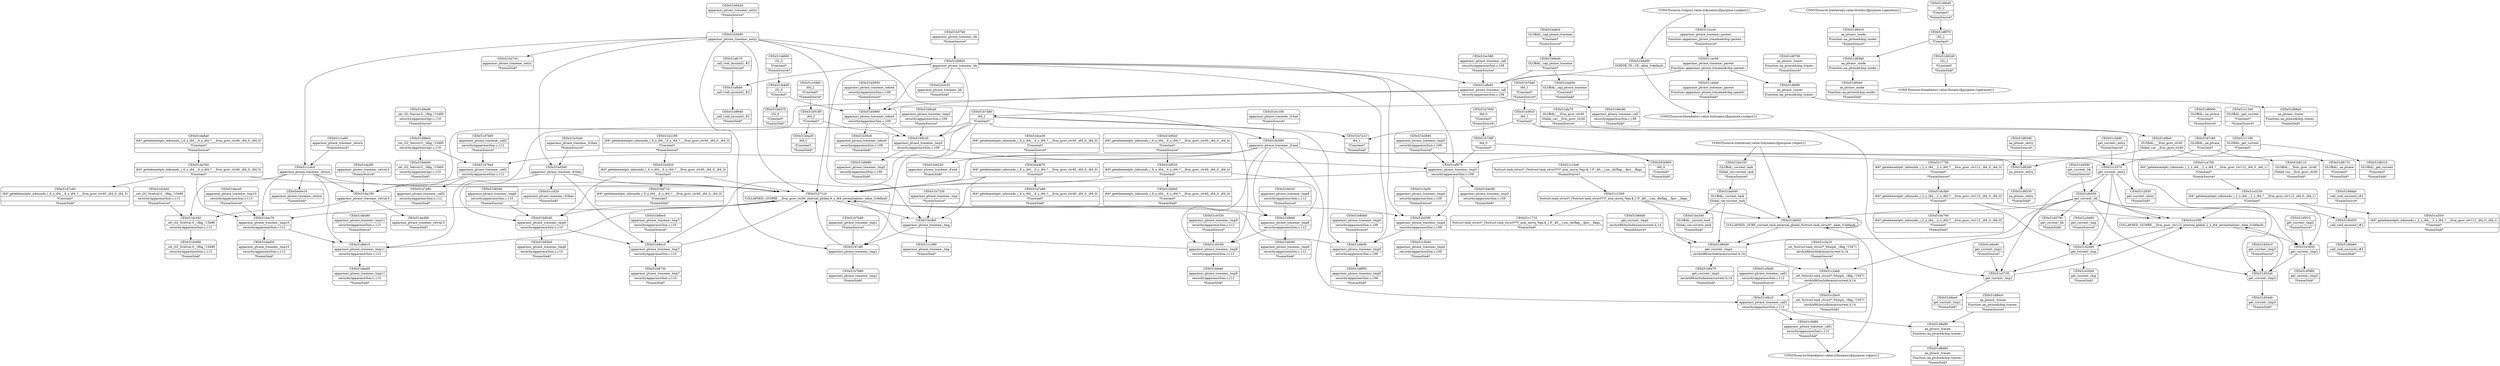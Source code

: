 digraph {
	CE0x51bc020 [shape=record,shape=Mrecord,label="{CE0x51bc020|apparmor_ptrace_traceme:_bb|*SummSink*}"]
	CE0x51bf5e0 [shape=record,shape=Mrecord,label="{CE0x51bf5e0|i64*_getelementptr_inbounds_(_6_x_i64_,_6_x_i64_*___llvm_gcov_ctr40,_i64_0,_i64_4)|*Constant*|*SummSource*}"]
	CE0x51b9110 [shape=record,shape=Mrecord,label="{CE0x51b9110|GLOBAL:___llvm_gcov_ctr40|Global_var:__llvm_gcov_ctr40|*SummSink*}"]
	CE0x51dc340 [shape=record,shape=Mrecord,label="{CE0x51dc340|_ret_i32_%retval.0,_!dbg_!15480|security/apparmor/lsm.c,113}"]
	CE0x51ba650 [shape=record,shape=Mrecord,label="{CE0x51ba650|GLOBAL:_cap_ptrace_traceme|*Constant*|*SummSink*}"]
	"CONST[source:2(external),value:2(dynamic)][purpose:{object}]"
	CE0x51b7af0 [shape=record,shape=Mrecord,label="{CE0x51b7af0|apparmor_ptrace_traceme:_tmp1}"]
	CE0x51b35a0 [shape=record,shape=Mrecord,label="{CE0x51b35a0|apparmor_ptrace_traceme:_if.then|*SummSource*}"]
	CE0x51d60d0 [shape=record,shape=Mrecord,label="{CE0x51d60d0|get_current:_tmp4|./arch/x86/include/asm/current.h,14}"]
	CE0x51c1d20 [shape=record,shape=Mrecord,label="{CE0x51c1d20|apparmor_ptrace_traceme:_if.then|*SummSink*}"]
	CE0x51b0820 [shape=record,shape=Mrecord,label="{CE0x51b0820|apparmor_ptrace_traceme:_bb}"]
	CE0x51b6e70 [shape=record,shape=Mrecord,label="{CE0x51b6e70|get_current:_tmp4|./arch/x86/include/asm/current.h,14|*SummSink*}"]
	CE0x51d93a0 [shape=record,shape=Mrecord,label="{CE0x51d93a0|aa_ptrace:_mode|Function::aa_ptrace&Arg::mode::}"]
	CE0x51bc090 [shape=record,shape=Mrecord,label="{CE0x51bc090|apparmor_ptrace_traceme:_if.end}"]
	CE0x51bd230 [shape=record,shape=Mrecord,label="{CE0x51bd230|apparmor_ptrace_traceme:_if.end|*SummSink*}"]
	CE0x51ba6c0 [shape=record,shape=Mrecord,label="{CE0x51ba6c0|GLOBAL:_cap_ptrace_traceme|*Constant*|*SummSource*}"]
	CE0x51b8340 [shape=record,shape=Mrecord,label="{CE0x51b8340|apparmor_ptrace_traceme:_tmp6|security/apparmor/lsm.c,110|*SummSource*}"]
	CE0x51bf520 [shape=record,shape=Mrecord,label="{CE0x51bf520|i64*_getelementptr_inbounds_(_6_x_i64_,_6_x_i64_*___llvm_gcov_ctr40,_i64_0,_i64_4)|*Constant*}"]
	CE0x51c3a00 [shape=record,shape=Mrecord,label="{CE0x51c3a00|apparmor_ptrace_traceme:_tmp4|security/apparmor/lsm.c,109|*SummSource*}"]
	CE0x51dad50 [shape=record,shape=Mrecord,label="{CE0x51dad50|apparmor_ptrace_traceme:_tmp10|security/apparmor/lsm.c,113|*SummSink*}"]
	CE0x51d8d60 [shape=record,shape=Mrecord,label="{CE0x51d8d60|aa_ptrace:_tracee|Function::aa_ptrace&Arg::tracee::|*SummSink*}"]
	CE0x51c2ab0 [shape=record,shape=Mrecord,label="{CE0x51c2ab0|_ret_%struct.task_struct*_%tmp4,_!dbg_!15471|./arch/x86/include/asm/current.h,14}"]
	CE0x51b56c0 [shape=record,shape=Mrecord,label="{CE0x51b56c0|apparmor_ptrace_traceme:_tobool|security/apparmor/lsm.c,109|*SummSink*}"]
	CE0x51e33f0 [shape=record,shape=Mrecord,label="{CE0x51e33f0|COLLAPSED:_GCMRE___llvm_gcov_ctr112_internal_global_2_x_i64_zeroinitializer:_elem_0:default:}"]
	CE0x5d44e10 [shape=record,shape=Mrecord,label="{CE0x5d44e10|apparmor_ptrace_traceme:_return|*SummSink*}"]
	CE0x502b860 [shape=record,shape=Mrecord,label="{CE0x502b860|i64_0|*Constant*|*SummSink*}"]
	CE0x51d79e0 [shape=record,shape=Mrecord,label="{CE0x51d79e0|apparmor_ptrace_traceme:_call2|security/apparmor/lsm.c,112}"]
	CE0x51da760 [shape=record,shape=Mrecord,label="{CE0x51da760|i64*_getelementptr_inbounds_(_6_x_i64_,_6_x_i64_*___llvm_gcov_ctr40,_i64_0,_i64_5)|*Constant*}"]
	CE0x51bba20 [shape=record,shape=Mrecord,label="{CE0x51bba20|i64_2|*Constant*|*SummSink*}"]
	CE0x51da2f0 [shape=record,shape=Mrecord,label="{CE0x51da2f0|apparmor_ptrace_traceme:_retval.0|*SummSource*}"]
	CE0x51ca7b0 [shape=record,shape=Mrecord,label="{CE0x51ca7b0|i64*_getelementptr_inbounds_(_2_x_i64_,_2_x_i64_*___llvm_gcov_ctr112,_i64_0,_i64_1)|*Constant*|*SummSource*}"]
	"CONST[source:0(mediator),value:0(static)][purpose:{operation}]"
	CE0x51c1490 [shape=record,shape=Mrecord,label="{CE0x51c1490|apparmor_ptrace_traceme:_tmp|*SummSink*}"]
	CE0x51b7a10 [shape=record,shape=Mrecord,label="{CE0x51b7a10|i64_1|*Constant*|*SummSink*}"]
	CE0x51c2bc0 [shape=record,shape=Mrecord,label="{CE0x51c2bc0|_ret_%struct.task_struct*_%tmp4,_!dbg_!15471|./arch/x86/include/asm/current.h,14|*SummSink*}"]
	CE0x51c1340 [shape=record,shape=Mrecord,label="{CE0x51c1340|GLOBAL:_get_current|*Constant*|*SummSource*}"]
	CE0x51bfc20 [shape=record,shape=Mrecord,label="{CE0x51bfc20|apparmor_ptrace_traceme:_tmp8|security/apparmor/lsm.c,112|*SummSource*}"]
	CE0x51b71c0 [shape=record,shape=Mrecord,label="{CE0x51b71c0|COLLAPSED:_GCMRE___llvm_gcov_ctr40_internal_global_6_x_i64_zeroinitializer:_elem_0:default:}"]
	CE0x51da8a0 [shape=record,shape=Mrecord,label="{CE0x51da8a0|i64*_getelementptr_inbounds_(_6_x_i64_,_6_x_i64_*___llvm_gcov_ctr40,_i64_0,_i64_5)|*Constant*|*SummSource*}"]
	CE0x51c1e60 [shape=record,shape=Mrecord,label="{CE0x51c1e60|apparmor_ptrace_traceme:_return|*SummSource*}"]
	CE0x51da490 [shape=record,shape=Mrecord,label="{CE0x51da490|apparmor_ptrace_traceme:_retval.0|*SummSink*}"]
	CE0x51d88a0 [shape=record,shape=Mrecord,label="{CE0x51d88a0|aa_ptrace:_tracer|Function::aa_ptrace&Arg::tracer::|*SummSink*}"]
	CE0x51b2660 [shape=record,shape=Mrecord,label="{CE0x51b2660|apparmor_ptrace_traceme:_tmp3|security/apparmor/lsm.c,109|*SummSource*}"]
	"CONST[source:0(mediator),value:2(dynamic)][purpose:{subject}]"
	CE0x51bfbb0 [shape=record,shape=Mrecord,label="{CE0x51bfbb0|apparmor_ptrace_traceme:_tmp8|security/apparmor/lsm.c,112}"]
	CE0x51b7a80 [shape=record,shape=Mrecord,label="{CE0x51b7a80|i64_1|*Constant*}"]
	CE0x51dbc80 [shape=record,shape=Mrecord,label="{CE0x51dbc80|apparmor_ptrace_traceme:_tmp11|security/apparmor/lsm.c,113|*SummSource*}"]
	CE0x51bce30 [shape=record,shape=Mrecord,label="{CE0x51bce30|i64*_getelementptr_inbounds_(_6_x_i64_,_6_x_i64_*___llvm_gcov_ctr40,_i64_0,_i64_0)|*Constant*|*SummSource*}"]
	CE0x51afa70 [shape=record,shape=Mrecord,label="{CE0x51afa70|GLOBAL:___llvm_gcov_ctr40|Global_var:__llvm_gcov_ctr40|*SummSource*}"]
	CE0x51d8790 [shape=record,shape=Mrecord,label="{CE0x51d8790|aa_ptrace:_tracer|Function::aa_ptrace&Arg::tracer::|*SummSource*}"]
	CE0x51b9e40 [shape=record,shape=Mrecord,label="{CE0x51b9e40|GLOBAL:_cap_ptrace_traceme|*Constant*}"]
	CE0x51d5f10 [shape=record,shape=Mrecord,label="{CE0x51d5f10|get_current:_tmp2|*SummSource*}"]
	CE0x51b7bd0 [shape=record,shape=Mrecord,label="{CE0x51b7bd0|apparmor_ptrace_traceme:_tmp1|*SummSource*}"]
	CE0x51b7600 [shape=record,shape=Mrecord,label="{CE0x51b7600|i64_0|*Constant*|*SummSource*}"]
	CE0x51e6e40 [shape=record,shape=Mrecord,label="{CE0x51e6e40|get_current:_tmp1|*SummSource*}"]
	CE0x51d8bc0 [shape=record,shape=Mrecord,label="{CE0x51d8bc0|aa_ptrace:_tracee|Function::aa_ptrace&Arg::tracee::|*SummSource*}"]
	CE0x51bc700 [shape=record,shape=Mrecord,label="{CE0x51bc700|i64*_getelementptr_inbounds_(_2_x_i64_,_2_x_i64_*___llvm_gcov_ctr112,_i64_0,_i64_0)|*Constant*|*SummSink*}"]
	CE0x51b6f30 [shape=record,shape=Mrecord,label="{CE0x51b6f30|COLLAPSED:_GCRE_current_task_external_global_%struct.task_struct*:_elem_0:default:}"]
	CE0x51bfc90 [shape=record,shape=Mrecord,label="{CE0x51bfc90|apparmor_ptrace_traceme:_tmp8|security/apparmor/lsm.c,112|*SummSink*}"]
	CE0x51c1500 [shape=record,shape=Mrecord,label="{CE0x51c1500|%struct.task_struct*_(%struct.task_struct**)*_asm_movq_%gs:$_1:P_,$0_,_r,im,_dirflag_,_fpsr_,_flags_}"]
	CE0x51b7e80 [shape=record,shape=Mrecord,label="{CE0x51b7e80|i64*_getelementptr_inbounds_(_6_x_i64_,_6_x_i64_*___llvm_gcov_ctr40,_i64_0,_i64_0)|*Constant*|*SummSink*}"]
	CE0x51d82d0 [shape=record,shape=Mrecord,label="{CE0x51d82d0|aa_ptrace:_entry}"]
	CE0x51d7c60 [shape=record,shape=Mrecord,label="{CE0x51d7c60|GLOBAL:_aa_ptrace|*Constant*}"]
	CE0x51d7cd0 [shape=record,shape=Mrecord,label="{CE0x51d7cd0|i64*_getelementptr_inbounds_(_6_x_i64_,_6_x_i64_*___llvm_gcov_ctr40,_i64_0,_i64_5)|*Constant*|*SummSink*}"]
	CE0x51d96e0 [shape=record,shape=Mrecord,label="{CE0x51d96e0|_ret_i32_%error.0,_!dbg_!15485|security/apparmor/ipc.c,110}"]
	CE0x51da190 [shape=record,shape=Mrecord,label="{CE0x51da190|apparmor_ptrace_traceme:_retval.0}"]
	CE0x51dbb10 [shape=record,shape=Mrecord,label="{CE0x51dbb10|apparmor_ptrace_traceme:_tmp11|security/apparmor/lsm.c,113}"]
	CE0x51b9d80 [shape=record,shape=Mrecord,label="{CE0x51b9d80|apparmor_ptrace_traceme:_tmp2|security/apparmor/lsm.c,109|*SummSink*}"]
	CE0x51d9410 [shape=record,shape=Mrecord,label="{CE0x51d9410|aa_ptrace:_mode|Function::aa_ptrace&Arg::mode::|*SummSource*}"]
	CE0x51e3730 [shape=record,shape=Mrecord,label="{CE0x51e3730|get_current:_tmp1}"]
	"CONST[source:1(input),value:2(dynamic)][purpose:{subject}]"
	CE0x51bfea0 [shape=record,shape=Mrecord,label="{CE0x51bfea0|apparmor_ptrace_traceme:_tmp9|security/apparmor/lsm.c,112|*SummSink*}"]
	CE0x51b7b60 [shape=record,shape=Mrecord,label="{CE0x51b7b60|apparmor_ptrace_traceme:_tmp1|*SummSink*}"]
	CE0x51cb660 [shape=record,shape=Mrecord,label="{CE0x51cb660|i32_0|*Constant*|*SummSource*}"]
	CE0x51b07b0 [shape=record,shape=Mrecord,label="{CE0x51b07b0|apparmor_ptrace_traceme:_bb|*SummSource*}"]
	CE0x511ec00 [shape=record,shape=Mrecord,label="{CE0x511ec00|apparmor_ptrace_traceme:_parent|Function::apparmor_ptrace_traceme&Arg::parent::}"]
	CE0x51d6310 [shape=record,shape=Mrecord,label="{CE0x51d6310|GLOBAL:_get_current|*Constant*|*SummSink*}"]
	CE0x51b9640 [shape=record,shape=Mrecord,label="{CE0x51b9640|_call_void_mcount()_#2|*SummSink*}"]
	CE0x51d90a0 [shape=record,shape=Mrecord,label="{CE0x51d90a0|i32_2|*Constant*|*SummSource*}"]
	CE0x51c1180 [shape=record,shape=Mrecord,label="{CE0x51c1180|GLOBAL:_get_current|*Constant*}"]
	CE0x51af970 [shape=record,shape=Mrecord,label="{CE0x51af970|apparmor_ptrace_traceme:_tmp3|security/apparmor/lsm.c,109}"]
	CE0x51b8db0 [shape=record,shape=Mrecord,label="{CE0x51b8db0|apparmor_ptrace_traceme:_tmp5|security/apparmor/lsm.c,109|*SummSource*}"]
	CE0x51d7b00 [shape=record,shape=Mrecord,label="{CE0x51d7b00|apparmor_ptrace_traceme:_call2|security/apparmor/lsm.c,112|*SummSource*}"]
	CE0x51b6420 [shape=record,shape=Mrecord,label="{CE0x51b6420|apparmor_ptrace_traceme:_entry|*SummSource*}"]
	CE0x51dace0 [shape=record,shape=Mrecord,label="{CE0x51dace0|apparmor_ptrace_traceme:_tmp10|security/apparmor/lsm.c,113|*SummSource*}"]
	CE0x51c2830 [shape=record,shape=Mrecord,label="{CE0x51c2830|get_current:_entry|*SummSink*}"]
	CE0x51d8f70 [shape=record,shape=Mrecord,label="{CE0x51d8f70|i32_2|*Constant*}"]
	CE0x51d2d90 [shape=record,shape=Mrecord,label="{CE0x51d2d90|get_current:_tmp}"]
	CE0x51bbc60 [shape=record,shape=Mrecord,label="{CE0x51bbc60|apparmor_ptrace_traceme:_tmp3|security/apparmor/lsm.c,109|*SummSink*}"]
	CE0x51afbb0 [shape=record,shape=Mrecord,label="{CE0x51afbb0|_call_void_mcount()_#2}"]
	CE0x51bd340 [shape=record,shape=Mrecord,label="{CE0x51bd340|apparmor_ptrace_traceme:_if.then}"]
	CE0x511eda0 [shape=record,shape=Mrecord,label="{CE0x511eda0|apparmor_ptrace_traceme:_parent|Function::apparmor_ptrace_traceme&Arg::parent::|*SummSink*}"]
	CE0x51c15e0 [shape=record,shape=Mrecord,label="{CE0x51c15e0|%struct.task_struct*_(%struct.task_struct**)*_asm_movq_%gs:$_1:P_,$0_,_r,im,_dirflag_,_fpsr_,_flags_|*SummSource*}"]
	CE0x51bf4b0 [shape=record,shape=Mrecord,label="{CE0x51bf4b0|i64*_getelementptr_inbounds_(_6_x_i64_,_6_x_i64_*___llvm_gcov_ctr40,_i64_0,_i64_4)|*Constant*|*SummSink*}"]
	CE0x51c0bd0 [shape=record,shape=Mrecord,label="{CE0x51c0bd0|apparmor_ptrace_traceme:_call1|security/apparmor/lsm.c,112|*SummSource*}"]
	CE0x51c0d80 [shape=record,shape=Mrecord,label="{CE0x51c0d80|apparmor_ptrace_traceme:_call1|security/apparmor/lsm.c,112|*SummSink*}"]
	CE0x51dc690 [shape=record,shape=Mrecord,label="{CE0x51dc690|_ret_i32_%retval.0,_!dbg_!15480|security/apparmor/lsm.c,113|*SummSink*}"]
	CE0x51bc100 [shape=record,shape=Mrecord,label="{CE0x51bc100|apparmor_ptrace_traceme:_if.end|*SummSource*}"]
	CE0x51e3230 [shape=record,shape=Mrecord,label="{CE0x51e3230|i64*_getelementptr_inbounds_(_2_x_i64_,_2_x_i64_*___llvm_gcov_ctr112,_i64_0,_i64_1)|*Constant*}"]
	CE0x51bb710 [shape=record,shape=Mrecord,label="{CE0x51bb710|i64*_getelementptr_inbounds_(_6_x_i64_,_6_x_i64_*___llvm_gcov_ctr40,_i64_0,_i64_3)|*Constant*|*SummSink*}"]
	CE0x5d44f70 [shape=record,shape=Mrecord,label="{CE0x5d44f70|i64*_getelementptr_inbounds_(_6_x_i64_,_6_x_i64_*___llvm_gcov_ctr40,_i64_0,_i64_0)|*Constant*}"]
	CE0x51b9ca0 [shape=record,shape=Mrecord,label="{CE0x51b9ca0|apparmor_ptrace_traceme:_tmp2|security/apparmor/lsm.c,109|*SummSource*}"]
	CE0x51d4700 [shape=record,shape=Mrecord,label="{CE0x51d4700|get_current:_bb|*SummSink*}"]
	CE0x51b6c80 [shape=record,shape=Mrecord,label="{CE0x51b6c80|apparmor_ptrace_traceme:_call|security/apparmor/lsm.c,108|*SummSink*}"]
	CE0x51d4580 [shape=record,shape=Mrecord,label="{CE0x51d4580|get_current:_bb|*SummSource*}"]
	CE0x51d5410 [shape=record,shape=Mrecord,label="{CE0x51d5410|get_current:_tmp3|*SummSource*}"]
	CE0x51ba340 [shape=record,shape=Mrecord,label="{CE0x51ba340|GLOBAL:_current_task|Global_var:current_task|*SummSink*}"]
	CE0x51dac70 [shape=record,shape=Mrecord,label="{CE0x51dac70|apparmor_ptrace_traceme:_tmp10|security/apparmor/lsm.c,113}"]
	CE0x51d0e60 [shape=record,shape=Mrecord,label="{CE0x51d0e60|_call_void_mcount()_#2|*SummSink*}"]
	CE0x51d8000 [shape=record,shape=Mrecord,label="{CE0x51d8000|GLOBAL:_aa_ptrace|*Constant*|*SummSource*}"]
	CE0x51b74f0 [shape=record,shape=Mrecord,label="{CE0x51b74f0|i64_0|*Constant*}"]
	CE0x51c3b50 [shape=record,shape=Mrecord,label="{CE0x51c3b50|apparmor_ptrace_traceme:_tmp4|security/apparmor/lsm.c,109|*SummSink*}"]
	CE0x51bc580 [shape=record,shape=Mrecord,label="{CE0x51bc580|apparmor_ptrace_traceme:_call|security/apparmor/lsm.c,108|*SummSource*}"]
	CE0x51b7230 [shape=record,shape=Mrecord,label="{CE0x51b7230|apparmor_ptrace_traceme:_tmp|*SummSource*}"]
	CE0x51af9e0 [shape=record,shape=Mrecord,label="{CE0x51af9e0|GLOBAL:___llvm_gcov_ctr40|Global_var:__llvm_gcov_ctr40}"]
	CE0x51b2180 [shape=record,shape=Mrecord,label="{CE0x51b2180|i64*_getelementptr_inbounds_(_6_x_i64_,_6_x_i64_*___llvm_gcov_ctr40,_i64_0,_i64_3)|*Constant*|*SummSource*}"]
	CE0x51dc4e0 [shape=record,shape=Mrecord,label="{CE0x51dc4e0|_ret_i32_%retval.0,_!dbg_!15480|security/apparmor/lsm.c,113|*SummSource*}"]
	CE0x51e2fc0 [shape=record,shape=Mrecord,label="{CE0x51e2fc0|i64*_getelementptr_inbounds_(_2_x_i64_,_2_x_i64_*___llvm_gcov_ctr112,_i64_0,_i64_1)|*Constant*|*SummSink*}"]
	CE0x51d86f0 [shape=record,shape=Mrecord,label="{CE0x51d86f0|aa_ptrace:_tracer|Function::aa_ptrace&Arg::tracer::}"]
	CE0x51b9180 [shape=record,shape=Mrecord,label="{CE0x51b9180|i64_2|*Constant*}"]
	CE0x51d5f80 [shape=record,shape=Mrecord,label="{CE0x51d5f80|get_current:_tmp2|*SummSink*}"]
	CE0x51c2a10 [shape=record,shape=Mrecord,label="{CE0x51c2a10|_ret_%struct.task_struct*_%tmp4,_!dbg_!15471|./arch/x86/include/asm/current.h,14|*SummSource*}"]
	CE0x51bd400 [shape=record,shape=Mrecord,label="{CE0x51bd400|VOIDTB_TE:_CE:_elem_0:default:}"]
	CE0x51d8530 [shape=record,shape=Mrecord,label="{CE0x51d8530|aa_ptrace:_entry|*SummSink*}"]
	CE0x51b9c30 [shape=record,shape=Mrecord,label="{CE0x51b9c30|apparmor_ptrace_traceme:_tmp2|security/apparmor/lsm.c,109}"]
	CE0x51dc3b0 [shape=record,shape=Mrecord,label="{CE0x51dc3b0|i64*_getelementptr_inbounds_(_2_x_i64_,_2_x_i64_*___llvm_gcov_ctr112,_i64_0,_i64_0)|*Constant*}"]
	CE0x51c0b10 [shape=record,shape=Mrecord,label="{CE0x51c0b10|apparmor_ptrace_traceme:_call1|security/apparmor/lsm.c,112}"]
	CE0x51b79a0 [shape=record,shape=Mrecord,label="{CE0x51b79a0|i64_1|*Constant*|*SummSource*}"]
	CE0x51d9240 [shape=record,shape=Mrecord,label="{CE0x51d9240|i32_2|*Constant*|*SummSink*}"]
	CE0x51b82d0 [shape=record,shape=Mrecord,label="{CE0x51b82d0|apparmor_ptrace_traceme:_tmp6|security/apparmor/lsm.c,110}"]
	CE0x51d83d0 [shape=record,shape=Mrecord,label="{CE0x51d83d0|aa_ptrace:_entry|*SummSource*}"]
	CE0x51e36c0 [shape=record,shape=Mrecord,label="{CE0x51e36c0|i64_1|*Constant*}"]
	CE0x51b6dd0 [shape=record,shape=Mrecord,label="{CE0x51b6dd0|get_current:_tmp4|./arch/x86/include/asm/current.h,14|*SummSource*}"]
	CE0x51b8cf0 [shape=record,shape=Mrecord,label="{CE0x51b8cf0|apparmor_ptrace_traceme:_tmp5|security/apparmor/lsm.c,109}"]
	CE0x51da040 [shape=record,shape=Mrecord,label="{CE0x51da040|_ret_i32_%error.0,_!dbg_!15485|security/apparmor/ipc.c,110|*SummSink*}"]
	CE0x51b25f0 [shape=record,shape=Mrecord,label="{CE0x51b25f0|apparmor_ptrace_traceme:_tmp4|security/apparmor/lsm.c,109}"]
	CE0x51ba040 [shape=record,shape=Mrecord,label="{CE0x51ba040|GLOBAL:_current_task|Global_var:current_task}"]
	CE0x51c1dc0 [shape=record,shape=Mrecord,label="{CE0x51c1dc0|apparmor_ptrace_traceme:_return}"]
	CE0x51bcfb0 [shape=record,shape=Mrecord,label="{CE0x51bcfb0|apparmor_ptrace_traceme:_tmp}"]
	"CONST[source:2(external),value:0(static)][purpose:{operation}]"
	CE0x51b3b90 [shape=record,shape=Mrecord,label="{CE0x51b3b90|apparmor_ptrace_traceme:_entry}"]
	CE0x51b27c0 [shape=record,shape=Mrecord,label="{CE0x51b27c0|apparmor_ptrace_traceme:_entry|*SummSink*}"]
	CE0x51d0da0 [shape=record,shape=Mrecord,label="{CE0x51d0da0|_call_void_mcount()_#2|*SummSource*}"]
	CE0x51c1710 [shape=record,shape=Mrecord,label="{CE0x51c1710|%struct.task_struct*_(%struct.task_struct**)*_asm_movq_%gs:$_1:P_,$0_,_r,im,_dirflag_,_fpsr_,_flags_|*SummSink*}"]
	CE0x51afb40 [shape=record,shape=Mrecord,label="{CE0x51afb40|apparmor_ptrace_traceme:_call|security/apparmor/lsm.c,108}"]
	CE0x51b8f50 [shape=record,shape=Mrecord,label="{CE0x51b8f50|apparmor_ptrace_traceme:_tmp5|security/apparmor/lsm.c,109|*SummSink*}"]
	CE0x51d94e0 [shape=record,shape=Mrecord,label="{CE0x51d94e0|aa_ptrace:_mode|Function::aa_ptrace&Arg::mode::|*SummSink*}"]
	CE0x51e6ee0 [shape=record,shape=Mrecord,label="{CE0x51e6ee0|get_current:_tmp1|*SummSink*}"]
	CE0x51bd470 [shape=record,shape=Mrecord,label="{CE0x51bd470|i32_0|*Constant*|*SummSink*}"]
	CE0x51c2570 [shape=record,shape=Mrecord,label="{CE0x51c2570|get_current:_entry}"]
	CE0x51afc70 [shape=record,shape=Mrecord,label="{CE0x51afc70|_call_void_mcount()_#2|*SummSource*}"]
	CE0x51b5800 [shape=record,shape=Mrecord,label="{CE0x51b5800|apparmor_ptrace_traceme:_tobool|security/apparmor/lsm.c,109}"]
	CE0x51c26d0 [shape=record,shape=Mrecord,label="{CE0x51c26d0|get_current:_entry|*SummSource*}"]
	CE0x51d4450 [shape=record,shape=Mrecord,label="{CE0x51d4450|get_current:_bb}"]
	CE0x51d53a0 [shape=record,shape=Mrecord,label="{CE0x51d53a0|get_current:_tmp3}"]
	CE0x51e35e0 [shape=record,shape=Mrecord,label="{CE0x51e35e0|get_current:_tmp|*SummSink*}"]
	CE0x51e3460 [shape=record,shape=Mrecord,label="{CE0x51e3460|get_current:_tmp|*SummSource*}"]
	CE0x511ecc0 [shape=record,shape=Mrecord,label="{CE0x511ecc0|apparmor_ptrace_traceme:_parent|Function::apparmor_ptrace_traceme&Arg::parent::|*SummSource*}"]
	CE0x51c0330 [shape=record,shape=Mrecord,label="{CE0x51c0330|apparmor_ptrace_traceme:_tmp9|security/apparmor/lsm.c,112|*SummSource*}"]
	CE0x51e3650 [shape=record,shape=Mrecord,label="{CE0x51e3650|get_current:_tmp2}"]
	CE0x51b83b0 [shape=record,shape=Mrecord,label="{CE0x51b83b0|apparmor_ptrace_traceme:_tmp6|security/apparmor/lsm.c,110|*SummSink*}"]
	CE0x51daed0 [shape=record,shape=Mrecord,label="{CE0x51daed0|apparmor_ptrace_traceme:_tmp11|security/apparmor/lsm.c,113|*SummSink*}"]
	CE0x51b20c0 [shape=record,shape=Mrecord,label="{CE0x51b20c0|i64*_getelementptr_inbounds_(_6_x_i64_,_6_x_i64_*___llvm_gcov_ctr40,_i64_0,_i64_3)|*Constant*}"]
	CE0x51d9ed0 [shape=record,shape=Mrecord,label="{CE0x51d9ed0|_ret_i32_%error.0,_!dbg_!15485|security/apparmor/ipc.c,110|*SummSource*}"]
	CE0x51c3de0 [shape=record,shape=Mrecord,label="{CE0x51c3de0|i64_2|*Constant*|*SummSource*}"]
	CE0x51c7750 [shape=record,shape=Mrecord,label="{CE0x51c7750|i64*_getelementptr_inbounds_(_2_x_i64_,_2_x_i64_*___llvm_gcov_ctr112,_i64_0,_i64_0)|*Constant*|*SummSource*}"]
	CE0x51d8a90 [shape=record,shape=Mrecord,label="{CE0x51d8a90|aa_ptrace:_tracee|Function::aa_ptrace&Arg::tracee::}"]
	CE0x51b8bc0 [shape=record,shape=Mrecord,label="{CE0x51b8bc0|apparmor_ptrace_traceme:_tmp7|security/apparmor/lsm.c,110|*SummSource*}"]
	CE0x51b8730 [shape=record,shape=Mrecord,label="{CE0x51b8730|apparmor_ptrace_traceme:_tmp7|security/apparmor/lsm.c,110|*SummSink*}"]
	"CONST[source:0(mediator),value:2(dynamic)][purpose:{object}]"
	CE0x51c0180 [shape=record,shape=Mrecord,label="{CE0x51c0180|apparmor_ptrace_traceme:_tmp9|security/apparmor/lsm.c,112}"]
	CE0x51d7a90 [shape=record,shape=Mrecord,label="{CE0x51d7a90|apparmor_ptrace_traceme:_call2|security/apparmor/lsm.c,112|*SummSink*}"]
	CE0x51d54d0 [shape=record,shape=Mrecord,label="{CE0x51d54d0|get_current:_tmp3|*SummSink*}"]
	CE0x51d8170 [shape=record,shape=Mrecord,label="{CE0x51d8170|GLOBAL:_aa_ptrace|*Constant*|*SummSink*}"]
	CE0x51cb4d0 [shape=record,shape=Mrecord,label="{CE0x51cb4d0|i32_0|*Constant*}"]
	CE0x51ba150 [shape=record,shape=Mrecord,label="{CE0x51ba150|GLOBAL:_current_task|Global_var:current_task|*SummSource*}"]
	CE0x51d0d30 [shape=record,shape=Mrecord,label="{CE0x51d0d30|_call_void_mcount()_#2}"]
	CE0x51b5950 [shape=record,shape=Mrecord,label="{CE0x51b5950|apparmor_ptrace_traceme:_tobool|security/apparmor/lsm.c,109|*SummSource*}"]
	CE0x51b8a10 [shape=record,shape=Mrecord,label="{CE0x51b8a10|apparmor_ptrace_traceme:_tmp7|security/apparmor/lsm.c,110}"]
	CE0x51c1180 -> CE0x51c2570
	CE0x51bf520 -> CE0x51bf4b0
	CE0x51d60d0 -> CE0x51c2ab0
	CE0x5d44f70 -> CE0x51bcfb0
	CE0x51d53a0 -> CE0x51d54d0
	CE0x51b9180 -> CE0x51bba20
	CE0x51c0d80 -> "CONST[source:0(mediator),value:2(dynamic)][purpose:{object}]"
	CE0x51d86f0 -> CE0x51d88a0
	"CONST[source:2(external),value:2(dynamic)][purpose:{object}]" -> CE0x51b6f30
	CE0x51d0d30 -> CE0x51d0e60
	CE0x51b7a80 -> CE0x51b7af0
	CE0x51b9e40 -> CE0x51ba650
	CE0x51b71c0 -> CE0x51dac70
	CE0x51e3730 -> CE0x51e6ee0
	CE0x51ba040 -> CE0x51d60d0
	CE0x51afb40 -> CE0x51da190
	CE0x51dc3b0 -> CE0x51d2d90
	CE0x51c2ab0 -> CE0x51c2bc0
	CE0x51bcfb0 -> CE0x51b7af0
	CE0x51b6420 -> CE0x51b3b90
	CE0x51d93a0 -> CE0x51d94e0
	CE0x51b7a80 -> CE0x51c0180
	CE0x51d82d0 -> CE0x51d8530
	CE0x51b79a0 -> CE0x51b7a80
	"CONST[source:1(input),value:2(dynamic)][purpose:{subject}]" -> CE0x511ecc0
	CE0x511eda0 -> "CONST[source:0(mediator),value:2(dynamic)][purpose:{subject}]"
	CE0x51d7b00 -> CE0x51d79e0
	CE0x51ba040 -> CE0x51ba340
	CE0x51b7a80 -> CE0x51b8cf0
	CE0x51b7a80 -> CE0x51dbb10
	CE0x51cb4d0 -> CE0x51bd470
	CE0x51c2570 -> CE0x51d4450
	CE0x51afbb0 -> CE0x51b9640
	CE0x51d4450 -> CE0x51d60d0
	CE0x51cb4d0 -> CE0x51b5800
	CE0x51c3a00 -> CE0x51b25f0
	CE0x51af9e0 -> CE0x51b9110
	CE0x51d9ed0 -> CE0x51d96e0
	CE0x51e3230 -> CE0x51e2fc0
	CE0x51e6e40 -> CE0x51e3730
	CE0x51b0820 -> CE0x51b8cf0
	CE0x51b9c30 -> CE0x51b9d80
	CE0x511ec00 -> CE0x51afb40
	CE0x51af970 -> CE0x51b25f0
	CE0x51bc090 -> CE0x51b71c0
	CE0x51c2570 -> CE0x51e33f0
	CE0x51d9240 -> "CONST[source:0(mediator),value:0(static)][purpose:{operation}]"
	CE0x51d4580 -> CE0x51d4450
	CE0x5d44f70 -> CE0x51b71c0
	CE0x51b3b90 -> CE0x51c1dc0
	CE0x51b35a0 -> CE0x51bd340
	CE0x51b8a10 -> CE0x51b71c0
	CE0x51d8000 -> CE0x51d7c60
	CE0x51c1dc0 -> CE0x51da190
	CE0x51b7a80 -> CE0x51b8a10
	CE0x51c26d0 -> CE0x51c2570
	CE0x51d79e0 -> CE0x51d7a90
	CE0x51da8a0 -> CE0x51da760
	CE0x51dbb10 -> CE0x51daed0
	"CONST[source:1(input),value:2(dynamic)][purpose:{subject}]" -> CE0x51bd400
	CE0x51b8a10 -> CE0x51b8730
	CE0x51bcfb0 -> CE0x51c1490
	CE0x51e36c0 -> CE0x51e3730
	CE0x51e3230 -> CE0x51e3650
	CE0x51d8a90 -> CE0x51d8d60
	CE0x51d0da0 -> CE0x51d0d30
	CE0x51b3b90 -> CE0x51b7af0
	CE0x51b71c0 -> CE0x51bcfb0
	CE0x51bc580 -> CE0x51afb40
	CE0x51afa70 -> CE0x51af9e0
	CE0x51dac70 -> CE0x51dbb10
	CE0x51c0180 -> CE0x51b71c0
	CE0x51bd340 -> CE0x51c1d20
	CE0x51d8790 -> CE0x51d86f0
	CE0x51b79a0 -> CE0x51e36c0
	CE0x51bc090 -> CE0x51bd230
	CE0x51b6f30 -> CE0x51d60d0
	CE0x51b9e40 -> CE0x51afb40
	CE0x51b74f0 -> CE0x502b860
	CE0x51c1dc0 -> CE0x51dac70
	CE0x51dac70 -> CE0x51dad50
	CE0x51af9e0 -> CE0x51af970
	CE0x51d8bc0 -> CE0x51d8a90
	CE0x51afc70 -> CE0x51afbb0
	CE0x51d96e0 -> CE0x51d79e0
	CE0x511ec00 -> CE0x511eda0
	CE0x51e3730 -> CE0x51e33f0
	"CONST[source:2(external),value:0(static)][purpose:{operation}]" -> CE0x51d9410
	CE0x51bd340 -> CE0x51b82d0
	CE0x51c0b10 -> CE0x51c0d80
	CE0x51b9ca0 -> CE0x51b9c30
	CE0x51b7bd0 -> CE0x51b7af0
	CE0x51c0b10 -> CE0x51d8a90
	CE0x51b7230 -> CE0x51bcfb0
	CE0x51c2570 -> CE0x51c2830
	CE0x51b0820 -> CE0x51afbb0
	CE0x51c2570 -> CE0x51d2d90
	CE0x51d4450 -> CE0x51b6f30
	CE0x51bfbb0 -> CE0x51c0180
	CE0x51bc090 -> CE0x51d79e0
	"CONST[source:2(external),value:2(dynamic)][purpose:{object}]" -> CE0x51ba150
	CE0x51da2f0 -> CE0x51da190
	CE0x51c0330 -> CE0x51c0180
	CE0x51d4450 -> CE0x51d4700
	CE0x51d7c60 -> CE0x51d8170
	CE0x51dc340 -> CE0x51dc690
	CE0x51bd400 -> CE0x51afb40
	CE0x51e3230 -> CE0x51e33f0
	CE0x51d79e0 -> CE0x51da190
	CE0x51b07b0 -> CE0x51b0820
	CE0x51dbb10 -> CE0x51b71c0
	CE0x51ba150 -> CE0x51ba040
	CE0x51b8bc0 -> CE0x51b8a10
	CE0x51d90a0 -> CE0x51d8f70
	CE0x51da760 -> CE0x51d7cd0
	CE0x51b25f0 -> CE0x51c3b50
	CE0x51bc090 -> CE0x51d82d0
	CE0x51b6f30 -> CE0x51b6f30
	CE0x51b74f0 -> CE0x51af970
	CE0x51b6f30 -> "CONST[source:0(mediator),value:2(dynamic)][purpose:{object}]"
	CE0x51d83d0 -> CE0x51d82d0
	CE0x51d4450 -> CE0x51d0d30
	CE0x51b20c0 -> CE0x51b71c0
	CE0x51af970 -> CE0x51bbc60
	CE0x51bfc20 -> CE0x51bfbb0
	CE0x51b3b90 -> CE0x51b0820
	CE0x51b82d0 -> CE0x51b8a10
	CE0x51b2180 -> CE0x51b20c0
	CE0x51d7c60 -> CE0x51d82d0
	CE0x51c2a10 -> CE0x51c2ab0
	CE0x51bd340 -> CE0x51b71c0
	CE0x51bd400 -> "CONST[source:0(mediator),value:2(dynamic)][purpose:{subject}]"
	CE0x51da760 -> CE0x51dac70
	CE0x51bc090 -> CE0x51c0b10
	CE0x511ec00 -> CE0x51d86f0
	CE0x51ca7b0 -> CE0x51e3230
	CE0x51e3460 -> CE0x51d2d90
	CE0x51da760 -> CE0x51b71c0
	CE0x51bc100 -> CE0x51bc090
	CE0x51b71c0 -> CE0x51b82d0
	CE0x51e36c0 -> CE0x51b7a10
	CE0x51c1500 -> CE0x51d60d0
	CE0x51b7a80 -> CE0x51b9c30
	CE0x51d5410 -> CE0x51d53a0
	CE0x51c1dc0 -> CE0x5d44e10
	CE0x51d4450 -> CE0x51e3650
	CE0x51b0820 -> CE0x51af970
	CE0x51d4450 -> CE0x51d53a0
	CE0x51b8db0 -> CE0x51b8cf0
	CE0x51c15e0 -> CE0x51c1500
	CE0x51b7a80 -> CE0x51b7a10
	CE0x51b5800 -> CE0x51b56c0
	CE0x51b82d0 -> CE0x51b83b0
	CE0x51b3b90 -> CE0x51bcfb0
	CE0x51bfbb0 -> CE0x51bfc90
	CE0x51c3de0 -> CE0x51b9180
	CE0x51b3b90 -> CE0x51bd340
	CE0x51d60d0 -> CE0x51b6e70
	CE0x51d96e0 -> CE0x51da040
	CE0x51b3b90 -> CE0x51bc090
	CE0x51afb40 -> CE0x51b6c80
	CE0x51b2660 -> CE0x51af970
	CE0x51e33f0 -> CE0x51e3650
	CE0x51bf520 -> CE0x51b71c0
	CE0x51d9410 -> CE0x51d93a0
	CE0x51b9180 -> CE0x51b9c30
	CE0x51b6dd0 -> CE0x51d60d0
	CE0x51c1180 -> CE0x51d6310
	CE0x51ba6c0 -> CE0x51b9e40
	CE0x51c0bd0 -> CE0x51c0b10
	CE0x51b0820 -> CE0x51b71c0
	CE0x51bd340 -> CE0x51b8a10
	CE0x51b8340 -> CE0x51b82d0
	CE0x51cb660 -> CE0x51cb4d0
	CE0x51b8cf0 -> CE0x51b8f50
	CE0x51e3650 -> CE0x51d53a0
	CE0x51dc3b0 -> CE0x51e33f0
	CE0x51c1500 -> CE0x51b6f30
	CE0x51b8cf0 -> CE0x51b71c0
	CE0x51dbc80 -> CE0x51dbb10
	CE0x51d4450 -> CE0x51e33f0
	CE0x51b71c0 -> CE0x51bfbb0
	CE0x51b3b90 -> CE0x51b27c0
	CE0x51d5f10 -> CE0x51e3650
	CE0x51e33f0 -> CE0x51d2d90
	CE0x51b0820 -> CE0x51b5800
	CE0x51dc3b0 -> CE0x51bc700
	CE0x51c1dc0 -> CE0x51b71c0
	CE0x51d8f70 -> CE0x51d9240
	CE0x51d4450 -> CE0x51c2ab0
	CE0x51b7af0 -> CE0x51b7b60
	CE0x51b0820 -> CE0x51bc020
	CE0x51bf520 -> CE0x51bfbb0
	CE0x51c0180 -> CE0x51bfea0
	CE0x51d53a0 -> CE0x51e33f0
	CE0x51af970 -> CE0x51b71c0
	CE0x51bc090 -> CE0x51bfbb0
	CE0x51c1500 -> CE0x51c1710
	CE0x5d44f70 -> CE0x51b7e80
	CE0x51b5800 -> CE0x51b9c30
	CE0x51b9c30 -> CE0x51af970
	CE0x51da190 -> CE0x51dc340
	CE0x51b0820 -> CE0x51afb40
	CE0x51b3b90 -> CE0x51b71c0
	CE0x511ecc0 -> CE0x511ec00
	CE0x51da190 -> CE0x51da490
	CE0x51dace0 -> CE0x51dac70
	CE0x51bc090 -> CE0x51c0180
	CE0x51b0820 -> CE0x51b9c30
	CE0x51e36c0 -> CE0x51d53a0
	CE0x51c1e60 -> CE0x51c1dc0
	CE0x51c1dc0 -> CE0x51dc340
	CE0x51d2d90 -> CE0x51e3730
	CE0x51dc4e0 -> CE0x51dc340
	CE0x51b7600 -> CE0x51b74f0
	CE0x51b5950 -> CE0x51b5800
	CE0x51b7af0 -> CE0x51b71c0
	CE0x51afb40 -> CE0x51b5800
	CE0x51d8f70 -> CE0x51d93a0
	CE0x51c2ab0 -> CE0x51c0b10
	CE0x51b0820 -> CE0x51b25f0
	CE0x51b20c0 -> CE0x51bb710
	CE0x51b20c0 -> CE0x51b82d0
	CE0x51c7750 -> CE0x51dc3b0
	CE0x51c1dc0 -> CE0x51dbb10
	CE0x51e3650 -> CE0x51d5f80
	CE0x51bce30 -> CE0x5d44f70
	CE0x51b71c0 -> CE0x51b25f0
	CE0x51c2570 -> CE0x51e3730
	CE0x51bf5e0 -> CE0x51bf520
	CE0x51bc090 -> CE0x51c2570
	CE0x51d2d90 -> CE0x51e35e0
	CE0x51b25f0 -> CE0x51b8cf0
	CE0x51c1340 -> CE0x51c1180
	CE0x51ba040 -> CE0x51b6f30
}